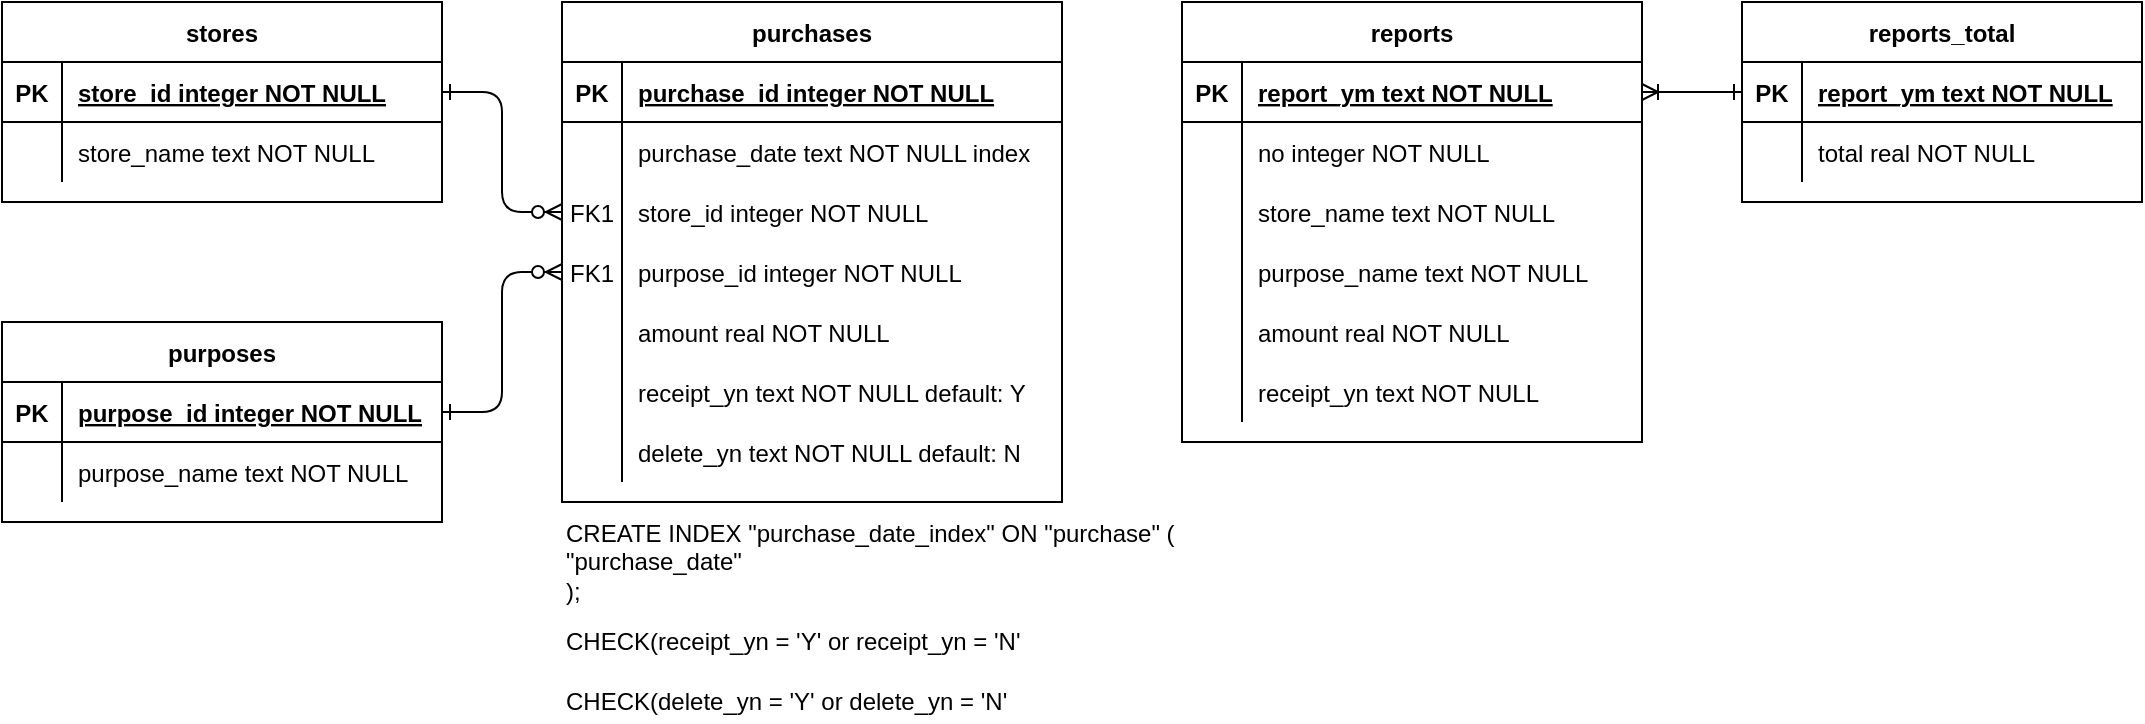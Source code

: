<mxfile version="13.9.8" type="device"><diagram id="R2lEEEUBdFMjLlhIrx00" name="Page-1"><mxGraphModel dx="1185" dy="662" grid="1" gridSize="10" guides="1" tooltips="1" connect="1" arrows="1" fold="1" page="1" pageScale="1" pageWidth="1100" pageHeight="850" math="0" shadow="0" extFonts="Permanent Marker^https://fonts.googleapis.com/css?family=Permanent+Marker"><root><mxCell id="0"/><mxCell id="1" parent="0"/><mxCell id="C-vyLk0tnHw3VtMMgP7b-1" value="" style="edgeStyle=entityRelationEdgeStyle;endArrow=ERzeroToMany;startArrow=ERone;endFill=1;startFill=0;entryX=0;entryY=0.5;entryDx=0;entryDy=0;" parent="1" source="C-vyLk0tnHw3VtMMgP7b-24" target="1ZSfAb7WVcc5bLoAOpzN-8" edge="1"><mxGeometry width="100" height="100" relative="1" as="geometry"><mxPoint x="200" y="710" as="sourcePoint"/><mxPoint x="350" y="185" as="targetPoint"/></mxGeometry></mxCell><mxCell id="C-vyLk0tnHw3VtMMgP7b-2" value="purchases" style="shape=table;startSize=30;container=1;collapsible=1;childLayout=tableLayout;fixedRows=1;rowLines=0;fontStyle=1;align=center;resizeLast=1;" parent="1" vertex="1"><mxGeometry x="290" y="110" width="250" height="250" as="geometry"/></mxCell><mxCell id="C-vyLk0tnHw3VtMMgP7b-3" value="" style="shape=partialRectangle;collapsible=0;dropTarget=0;pointerEvents=0;fillColor=none;points=[[0,0.5],[1,0.5]];portConstraint=eastwest;top=0;left=0;right=0;bottom=1;" parent="C-vyLk0tnHw3VtMMgP7b-2" vertex="1"><mxGeometry y="30" width="250" height="30" as="geometry"/></mxCell><mxCell id="C-vyLk0tnHw3VtMMgP7b-4" value="PK" style="shape=partialRectangle;overflow=hidden;connectable=0;fillColor=none;top=0;left=0;bottom=0;right=0;fontStyle=1;" parent="C-vyLk0tnHw3VtMMgP7b-3" vertex="1"><mxGeometry width="30" height="30" as="geometry"/></mxCell><mxCell id="C-vyLk0tnHw3VtMMgP7b-5" value="purchase_id integer NOT NULL " style="shape=partialRectangle;overflow=hidden;connectable=0;fillColor=none;top=0;left=0;bottom=0;right=0;align=left;spacingLeft=6;fontStyle=5;" parent="C-vyLk0tnHw3VtMMgP7b-3" vertex="1"><mxGeometry x="30" width="220" height="30" as="geometry"/></mxCell><mxCell id="C-vyLk0tnHw3VtMMgP7b-9" value="" style="shape=partialRectangle;collapsible=0;dropTarget=0;pointerEvents=0;fillColor=none;points=[[0,0.5],[1,0.5]];portConstraint=eastwest;top=0;left=0;right=0;bottom=0;" parent="C-vyLk0tnHw3VtMMgP7b-2" vertex="1"><mxGeometry y="60" width="250" height="30" as="geometry"/></mxCell><mxCell id="C-vyLk0tnHw3VtMMgP7b-10" value="" style="shape=partialRectangle;overflow=hidden;connectable=0;fillColor=none;top=0;left=0;bottom=0;right=0;" parent="C-vyLk0tnHw3VtMMgP7b-9" vertex="1"><mxGeometry width="30" height="30" as="geometry"/></mxCell><mxCell id="C-vyLk0tnHw3VtMMgP7b-11" value="purchase_date text NOT NULL index" style="shape=partialRectangle;overflow=hidden;connectable=0;fillColor=none;top=0;left=0;bottom=0;right=0;align=left;spacingLeft=6;" parent="C-vyLk0tnHw3VtMMgP7b-9" vertex="1"><mxGeometry x="30" width="220" height="30" as="geometry"/></mxCell><mxCell id="1ZSfAb7WVcc5bLoAOpzN-8" value="" style="shape=partialRectangle;collapsible=0;dropTarget=0;pointerEvents=0;fillColor=none;points=[[0,0.5],[1,0.5]];portConstraint=eastwest;top=0;left=0;right=0;bottom=0;" vertex="1" parent="C-vyLk0tnHw3VtMMgP7b-2"><mxGeometry y="90" width="250" height="30" as="geometry"/></mxCell><mxCell id="1ZSfAb7WVcc5bLoAOpzN-9" value="FK1" style="shape=partialRectangle;overflow=hidden;connectable=0;fillColor=none;top=0;left=0;bottom=0;right=0;" vertex="1" parent="1ZSfAb7WVcc5bLoAOpzN-8"><mxGeometry width="30" height="30" as="geometry"/></mxCell><mxCell id="1ZSfAb7WVcc5bLoAOpzN-10" value="store_id integer NOT NULL" style="shape=partialRectangle;overflow=hidden;connectable=0;fillColor=none;top=0;left=0;bottom=0;right=0;align=left;spacingLeft=6;" vertex="1" parent="1ZSfAb7WVcc5bLoAOpzN-8"><mxGeometry x="30" width="220" height="30" as="geometry"/></mxCell><mxCell id="1ZSfAb7WVcc5bLoAOpzN-11" value="" style="shape=partialRectangle;collapsible=0;dropTarget=0;pointerEvents=0;fillColor=none;points=[[0,0.5],[1,0.5]];portConstraint=eastwest;top=0;left=0;right=0;bottom=0;" vertex="1" parent="C-vyLk0tnHw3VtMMgP7b-2"><mxGeometry y="120" width="250" height="30" as="geometry"/></mxCell><mxCell id="1ZSfAb7WVcc5bLoAOpzN-12" value="FK1" style="shape=partialRectangle;overflow=hidden;connectable=0;fillColor=none;top=0;left=0;bottom=0;right=0;" vertex="1" parent="1ZSfAb7WVcc5bLoAOpzN-11"><mxGeometry width="30" height="30" as="geometry"/></mxCell><mxCell id="1ZSfAb7WVcc5bLoAOpzN-13" value="purpose_id integer NOT NULL" style="shape=partialRectangle;overflow=hidden;connectable=0;fillColor=none;top=0;left=0;bottom=0;right=0;align=left;spacingLeft=6;" vertex="1" parent="1ZSfAb7WVcc5bLoAOpzN-11"><mxGeometry x="30" width="220" height="30" as="geometry"/></mxCell><mxCell id="1ZSfAb7WVcc5bLoAOpzN-15" value="" style="shape=partialRectangle;collapsible=0;dropTarget=0;pointerEvents=0;fillColor=none;points=[[0,0.5],[1,0.5]];portConstraint=eastwest;top=0;left=0;right=0;bottom=0;" vertex="1" parent="C-vyLk0tnHw3VtMMgP7b-2"><mxGeometry y="150" width="250" height="30" as="geometry"/></mxCell><mxCell id="1ZSfAb7WVcc5bLoAOpzN-16" value="" style="shape=partialRectangle;overflow=hidden;connectable=0;fillColor=none;top=0;left=0;bottom=0;right=0;" vertex="1" parent="1ZSfAb7WVcc5bLoAOpzN-15"><mxGeometry width="30" height="30" as="geometry"/></mxCell><mxCell id="1ZSfAb7WVcc5bLoAOpzN-17" value="amount real NOT NULL" style="shape=partialRectangle;overflow=hidden;connectable=0;fillColor=none;top=0;left=0;bottom=0;right=0;align=left;spacingLeft=6;" vertex="1" parent="1ZSfAb7WVcc5bLoAOpzN-15"><mxGeometry x="30" width="220" height="30" as="geometry"/></mxCell><mxCell id="1ZSfAb7WVcc5bLoAOpzN-18" value="" style="shape=partialRectangle;collapsible=0;dropTarget=0;pointerEvents=0;fillColor=none;points=[[0,0.5],[1,0.5]];portConstraint=eastwest;top=0;left=0;right=0;bottom=0;" vertex="1" parent="C-vyLk0tnHw3VtMMgP7b-2"><mxGeometry y="180" width="250" height="30" as="geometry"/></mxCell><mxCell id="1ZSfAb7WVcc5bLoAOpzN-19" value="" style="shape=partialRectangle;overflow=hidden;connectable=0;fillColor=none;top=0;left=0;bottom=0;right=0;" vertex="1" parent="1ZSfAb7WVcc5bLoAOpzN-18"><mxGeometry width="30" height="30" as="geometry"/></mxCell><mxCell id="1ZSfAb7WVcc5bLoAOpzN-20" value="receipt_yn text NOT NULL default: Y" style="shape=partialRectangle;overflow=hidden;connectable=0;fillColor=none;top=0;left=0;bottom=0;right=0;align=left;spacingLeft=6;" vertex="1" parent="1ZSfAb7WVcc5bLoAOpzN-18"><mxGeometry x="30" width="220" height="30" as="geometry"/></mxCell><mxCell id="1ZSfAb7WVcc5bLoAOpzN-40" value="" style="shape=partialRectangle;collapsible=0;dropTarget=0;pointerEvents=0;fillColor=none;points=[[0,0.5],[1,0.5]];portConstraint=eastwest;top=0;left=0;right=0;bottom=0;" vertex="1" parent="C-vyLk0tnHw3VtMMgP7b-2"><mxGeometry y="210" width="250" height="30" as="geometry"/></mxCell><mxCell id="1ZSfAb7WVcc5bLoAOpzN-41" value="" style="shape=partialRectangle;overflow=hidden;connectable=0;fillColor=none;top=0;left=0;bottom=0;right=0;" vertex="1" parent="1ZSfAb7WVcc5bLoAOpzN-40"><mxGeometry width="30" height="30" as="geometry"/></mxCell><mxCell id="1ZSfAb7WVcc5bLoAOpzN-42" value="delete_yn text NOT NULL default: N" style="shape=partialRectangle;overflow=hidden;connectable=0;fillColor=none;top=0;left=0;bottom=0;right=0;align=left;spacingLeft=6;" vertex="1" parent="1ZSfAb7WVcc5bLoAOpzN-40"><mxGeometry x="30" width="220" height="30" as="geometry"/></mxCell><mxCell id="C-vyLk0tnHw3VtMMgP7b-23" value="stores" style="shape=table;startSize=30;container=1;collapsible=1;childLayout=tableLayout;fixedRows=1;rowLines=0;fontStyle=1;align=center;resizeLast=1;" parent="1" vertex="1"><mxGeometry x="10" y="110" width="220" height="100" as="geometry"><mxRectangle x="120" y="120" width="100" height="30" as="alternateBounds"/></mxGeometry></mxCell><mxCell id="C-vyLk0tnHw3VtMMgP7b-24" value="" style="shape=partialRectangle;collapsible=0;dropTarget=0;pointerEvents=0;fillColor=none;points=[[0,0.5],[1,0.5]];portConstraint=eastwest;top=0;left=0;right=0;bottom=1;" parent="C-vyLk0tnHw3VtMMgP7b-23" vertex="1"><mxGeometry y="30" width="220" height="30" as="geometry"/></mxCell><mxCell id="C-vyLk0tnHw3VtMMgP7b-25" value="PK" style="shape=partialRectangle;overflow=hidden;connectable=0;fillColor=none;top=0;left=0;bottom=0;right=0;fontStyle=1;" parent="C-vyLk0tnHw3VtMMgP7b-24" vertex="1"><mxGeometry width="30" height="30" as="geometry"/></mxCell><mxCell id="C-vyLk0tnHw3VtMMgP7b-26" value="store_id integer NOT NULL " style="shape=partialRectangle;overflow=hidden;connectable=0;fillColor=none;top=0;left=0;bottom=0;right=0;align=left;spacingLeft=6;fontStyle=5;" parent="C-vyLk0tnHw3VtMMgP7b-24" vertex="1"><mxGeometry x="30" width="190" height="30" as="geometry"/></mxCell><mxCell id="C-vyLk0tnHw3VtMMgP7b-27" value="" style="shape=partialRectangle;collapsible=0;dropTarget=0;pointerEvents=0;fillColor=none;points=[[0,0.5],[1,0.5]];portConstraint=eastwest;top=0;left=0;right=0;bottom=0;" parent="C-vyLk0tnHw3VtMMgP7b-23" vertex="1"><mxGeometry y="60" width="220" height="30" as="geometry"/></mxCell><mxCell id="C-vyLk0tnHw3VtMMgP7b-28" value="" style="shape=partialRectangle;overflow=hidden;connectable=0;fillColor=none;top=0;left=0;bottom=0;right=0;" parent="C-vyLk0tnHw3VtMMgP7b-27" vertex="1"><mxGeometry width="30" height="30" as="geometry"/></mxCell><mxCell id="C-vyLk0tnHw3VtMMgP7b-29" value="store_name text NOT NULL" style="shape=partialRectangle;overflow=hidden;connectable=0;fillColor=none;top=0;left=0;bottom=0;right=0;align=left;spacingLeft=6;" parent="C-vyLk0tnHw3VtMMgP7b-27" vertex="1"><mxGeometry x="30" width="190" height="30" as="geometry"/></mxCell><mxCell id="1ZSfAb7WVcc5bLoAOpzN-1" value="purposes" style="shape=table;startSize=30;container=1;collapsible=1;childLayout=tableLayout;fixedRows=1;rowLines=0;fontStyle=1;align=center;resizeLast=1;" vertex="1" parent="1"><mxGeometry x="10" y="270" width="220" height="100" as="geometry"><mxRectangle x="120" y="120" width="100" height="30" as="alternateBounds"/></mxGeometry></mxCell><mxCell id="1ZSfAb7WVcc5bLoAOpzN-2" value="" style="shape=partialRectangle;collapsible=0;dropTarget=0;pointerEvents=0;fillColor=none;points=[[0,0.5],[1,0.5]];portConstraint=eastwest;top=0;left=0;right=0;bottom=1;" vertex="1" parent="1ZSfAb7WVcc5bLoAOpzN-1"><mxGeometry y="30" width="220" height="30" as="geometry"/></mxCell><mxCell id="1ZSfAb7WVcc5bLoAOpzN-3" value="PK" style="shape=partialRectangle;overflow=hidden;connectable=0;fillColor=none;top=0;left=0;bottom=0;right=0;fontStyle=1;" vertex="1" parent="1ZSfAb7WVcc5bLoAOpzN-2"><mxGeometry width="30" height="30" as="geometry"/></mxCell><mxCell id="1ZSfAb7WVcc5bLoAOpzN-4" value="purpose_id integer NOT NULL " style="shape=partialRectangle;overflow=hidden;connectable=0;fillColor=none;top=0;left=0;bottom=0;right=0;align=left;spacingLeft=6;fontStyle=5;" vertex="1" parent="1ZSfAb7WVcc5bLoAOpzN-2"><mxGeometry x="30" width="190" height="30" as="geometry"/></mxCell><mxCell id="1ZSfAb7WVcc5bLoAOpzN-5" value="" style="shape=partialRectangle;collapsible=0;dropTarget=0;pointerEvents=0;fillColor=none;points=[[0,0.5],[1,0.5]];portConstraint=eastwest;top=0;left=0;right=0;bottom=0;" vertex="1" parent="1ZSfAb7WVcc5bLoAOpzN-1"><mxGeometry y="60" width="220" height="30" as="geometry"/></mxCell><mxCell id="1ZSfAb7WVcc5bLoAOpzN-6" value="" style="shape=partialRectangle;overflow=hidden;connectable=0;fillColor=none;top=0;left=0;bottom=0;right=0;" vertex="1" parent="1ZSfAb7WVcc5bLoAOpzN-5"><mxGeometry width="30" height="30" as="geometry"/></mxCell><mxCell id="1ZSfAb7WVcc5bLoAOpzN-7" value="purpose_name text NOT NULL" style="shape=partialRectangle;overflow=hidden;connectable=0;fillColor=none;top=0;left=0;bottom=0;right=0;align=left;spacingLeft=6;" vertex="1" parent="1ZSfAb7WVcc5bLoAOpzN-5"><mxGeometry x="30" width="190" height="30" as="geometry"/></mxCell><mxCell id="1ZSfAb7WVcc5bLoAOpzN-14" value="" style="edgeStyle=entityRelationEdgeStyle;endArrow=ERzeroToMany;startArrow=ERone;endFill=1;startFill=0;entryX=0;entryY=0.5;entryDx=0;entryDy=0;exitX=1;exitY=0.5;exitDx=0;exitDy=0;" edge="1" parent="1" source="1ZSfAb7WVcc5bLoAOpzN-2" target="1ZSfAb7WVcc5bLoAOpzN-11"><mxGeometry width="100" height="100" relative="1" as="geometry"><mxPoint x="240" y="165" as="sourcePoint"/><mxPoint x="360" y="225" as="targetPoint"/></mxGeometry></mxCell><mxCell id="1ZSfAb7WVcc5bLoAOpzN-43" value="CHECK(receipt_yn = 'Y' or receipt_yn = 'N'" style="text;html=1;strokeColor=none;fillColor=none;align=left;verticalAlign=middle;whiteSpace=wrap;rounded=0;" vertex="1" parent="1"><mxGeometry x="290" y="420" width="310" height="20" as="geometry"/></mxCell><mxCell id="1ZSfAb7WVcc5bLoAOpzN-44" value="&lt;div&gt;CREATE INDEX &quot;purchase_date_index&quot; ON &quot;purchase&quot; (&lt;/div&gt;&lt;div&gt;&lt;span&gt;&#9;&lt;/span&gt;&quot;purchase_date&quot;&lt;/div&gt;&lt;div&gt;);&lt;/div&gt;" style="text;html=1;strokeColor=none;fillColor=none;align=left;verticalAlign=middle;whiteSpace=wrap;rounded=0;" vertex="1" parent="1"><mxGeometry x="290" y="380" width="360" height="20" as="geometry"/></mxCell><mxCell id="1ZSfAb7WVcc5bLoAOpzN-45" value="CHECK(delete_yn = 'Y' or delete_yn = 'N'" style="text;html=1;strokeColor=none;fillColor=none;align=left;verticalAlign=middle;whiteSpace=wrap;rounded=0;" vertex="1" parent="1"><mxGeometry x="290" y="450" width="310" height="20" as="geometry"/></mxCell><mxCell id="1ZSfAb7WVcc5bLoAOpzN-46" value="reports" style="shape=table;startSize=30;container=1;collapsible=1;childLayout=tableLayout;fixedRows=1;rowLines=0;fontStyle=1;align=center;resizeLast=1;" vertex="1" parent="1"><mxGeometry x="600" y="110" width="230" height="220" as="geometry"/></mxCell><mxCell id="1ZSfAb7WVcc5bLoAOpzN-47" value="" style="shape=partialRectangle;collapsible=0;dropTarget=0;pointerEvents=0;fillColor=none;points=[[0,0.5],[1,0.5]];portConstraint=eastwest;top=0;left=0;right=0;bottom=1;" vertex="1" parent="1ZSfAb7WVcc5bLoAOpzN-46"><mxGeometry y="30" width="230" height="30" as="geometry"/></mxCell><mxCell id="1ZSfAb7WVcc5bLoAOpzN-48" value="PK" style="shape=partialRectangle;overflow=hidden;connectable=0;fillColor=none;top=0;left=0;bottom=0;right=0;fontStyle=1;" vertex="1" parent="1ZSfAb7WVcc5bLoAOpzN-47"><mxGeometry width="30" height="30" as="geometry"/></mxCell><mxCell id="1ZSfAb7WVcc5bLoAOpzN-49" value="report_ym text NOT NULL " style="shape=partialRectangle;overflow=hidden;connectable=0;fillColor=none;top=0;left=0;bottom=0;right=0;align=left;spacingLeft=6;fontStyle=5;" vertex="1" parent="1ZSfAb7WVcc5bLoAOpzN-47"><mxGeometry x="30" width="200" height="30" as="geometry"/></mxCell><mxCell id="1ZSfAb7WVcc5bLoAOpzN-50" value="" style="shape=partialRectangle;collapsible=0;dropTarget=0;pointerEvents=0;fillColor=none;points=[[0,0.5],[1,0.5]];portConstraint=eastwest;top=0;left=0;right=0;bottom=0;" vertex="1" parent="1ZSfAb7WVcc5bLoAOpzN-46"><mxGeometry y="60" width="230" height="30" as="geometry"/></mxCell><mxCell id="1ZSfAb7WVcc5bLoAOpzN-51" value="" style="shape=partialRectangle;overflow=hidden;connectable=0;fillColor=none;top=0;left=0;bottom=0;right=0;" vertex="1" parent="1ZSfAb7WVcc5bLoAOpzN-50"><mxGeometry width="30" height="30" as="geometry"/></mxCell><mxCell id="1ZSfAb7WVcc5bLoAOpzN-52" value="no integer NOT NULL" style="shape=partialRectangle;overflow=hidden;connectable=0;fillColor=none;top=0;left=0;bottom=0;right=0;align=left;spacingLeft=6;" vertex="1" parent="1ZSfAb7WVcc5bLoAOpzN-50"><mxGeometry x="30" width="200" height="30" as="geometry"/></mxCell><mxCell id="1ZSfAb7WVcc5bLoAOpzN-53" value="" style="shape=partialRectangle;collapsible=0;dropTarget=0;pointerEvents=0;fillColor=none;points=[[0,0.5],[1,0.5]];portConstraint=eastwest;top=0;left=0;right=0;bottom=0;" vertex="1" parent="1ZSfAb7WVcc5bLoAOpzN-46"><mxGeometry y="90" width="230" height="30" as="geometry"/></mxCell><mxCell id="1ZSfAb7WVcc5bLoAOpzN-54" value="" style="shape=partialRectangle;overflow=hidden;connectable=0;fillColor=none;top=0;left=0;bottom=0;right=0;" vertex="1" parent="1ZSfAb7WVcc5bLoAOpzN-53"><mxGeometry width="30" height="30" as="geometry"/></mxCell><mxCell id="1ZSfAb7WVcc5bLoAOpzN-55" value="store_name text NOT NULL" style="shape=partialRectangle;overflow=hidden;connectable=0;fillColor=none;top=0;left=0;bottom=0;right=0;align=left;spacingLeft=6;" vertex="1" parent="1ZSfAb7WVcc5bLoAOpzN-53"><mxGeometry x="30" width="200" height="30" as="geometry"/></mxCell><mxCell id="1ZSfAb7WVcc5bLoAOpzN-56" value="" style="shape=partialRectangle;collapsible=0;dropTarget=0;pointerEvents=0;fillColor=none;points=[[0,0.5],[1,0.5]];portConstraint=eastwest;top=0;left=0;right=0;bottom=0;" vertex="1" parent="1ZSfAb7WVcc5bLoAOpzN-46"><mxGeometry y="120" width="230" height="30" as="geometry"/></mxCell><mxCell id="1ZSfAb7WVcc5bLoAOpzN-57" value="" style="shape=partialRectangle;overflow=hidden;connectable=0;fillColor=none;top=0;left=0;bottom=0;right=0;" vertex="1" parent="1ZSfAb7WVcc5bLoAOpzN-56"><mxGeometry width="30" height="30" as="geometry"/></mxCell><mxCell id="1ZSfAb7WVcc5bLoAOpzN-58" value="purpose_name text NOT NULL" style="shape=partialRectangle;overflow=hidden;connectable=0;fillColor=none;top=0;left=0;bottom=0;right=0;align=left;spacingLeft=6;" vertex="1" parent="1ZSfAb7WVcc5bLoAOpzN-56"><mxGeometry x="30" width="200" height="30" as="geometry"/></mxCell><mxCell id="1ZSfAb7WVcc5bLoAOpzN-59" value="" style="shape=partialRectangle;collapsible=0;dropTarget=0;pointerEvents=0;fillColor=none;points=[[0,0.5],[1,0.5]];portConstraint=eastwest;top=0;left=0;right=0;bottom=0;" vertex="1" parent="1ZSfAb7WVcc5bLoAOpzN-46"><mxGeometry y="150" width="230" height="30" as="geometry"/></mxCell><mxCell id="1ZSfAb7WVcc5bLoAOpzN-60" value="" style="shape=partialRectangle;overflow=hidden;connectable=0;fillColor=none;top=0;left=0;bottom=0;right=0;" vertex="1" parent="1ZSfAb7WVcc5bLoAOpzN-59"><mxGeometry width="30" height="30" as="geometry"/></mxCell><mxCell id="1ZSfAb7WVcc5bLoAOpzN-61" value="amount real NOT NULL" style="shape=partialRectangle;overflow=hidden;connectable=0;fillColor=none;top=0;left=0;bottom=0;right=0;align=left;spacingLeft=6;" vertex="1" parent="1ZSfAb7WVcc5bLoAOpzN-59"><mxGeometry x="30" width="200" height="30" as="geometry"/></mxCell><mxCell id="1ZSfAb7WVcc5bLoAOpzN-62" value="" style="shape=partialRectangle;collapsible=0;dropTarget=0;pointerEvents=0;fillColor=none;points=[[0,0.5],[1,0.5]];portConstraint=eastwest;top=0;left=0;right=0;bottom=0;" vertex="1" parent="1ZSfAb7WVcc5bLoAOpzN-46"><mxGeometry y="180" width="230" height="30" as="geometry"/></mxCell><mxCell id="1ZSfAb7WVcc5bLoAOpzN-63" value="" style="shape=partialRectangle;overflow=hidden;connectable=0;fillColor=none;top=0;left=0;bottom=0;right=0;" vertex="1" parent="1ZSfAb7WVcc5bLoAOpzN-62"><mxGeometry width="30" height="30" as="geometry"/></mxCell><mxCell id="1ZSfAb7WVcc5bLoAOpzN-64" value="receipt_yn text NOT NULL" style="shape=partialRectangle;overflow=hidden;connectable=0;fillColor=none;top=0;left=0;bottom=0;right=0;align=left;spacingLeft=6;" vertex="1" parent="1ZSfAb7WVcc5bLoAOpzN-62"><mxGeometry x="30" width="200" height="30" as="geometry"/></mxCell><mxCell id="1ZSfAb7WVcc5bLoAOpzN-68" value="reports_total" style="shape=table;startSize=30;container=1;collapsible=1;childLayout=tableLayout;fixedRows=1;rowLines=0;fontStyle=1;align=center;resizeLast=1;" vertex="1" parent="1"><mxGeometry x="880" y="110" width="200" height="100" as="geometry"/></mxCell><mxCell id="1ZSfAb7WVcc5bLoAOpzN-69" value="" style="shape=partialRectangle;collapsible=0;dropTarget=0;pointerEvents=0;fillColor=none;points=[[0,0.5],[1,0.5]];portConstraint=eastwest;top=0;left=0;right=0;bottom=1;" vertex="1" parent="1ZSfAb7WVcc5bLoAOpzN-68"><mxGeometry y="30" width="200" height="30" as="geometry"/></mxCell><mxCell id="1ZSfAb7WVcc5bLoAOpzN-70" value="PK" style="shape=partialRectangle;overflow=hidden;connectable=0;fillColor=none;top=0;left=0;bottom=0;right=0;fontStyle=1;" vertex="1" parent="1ZSfAb7WVcc5bLoAOpzN-69"><mxGeometry width="30" height="30" as="geometry"/></mxCell><mxCell id="1ZSfAb7WVcc5bLoAOpzN-71" value="report_ym text NOT NULL " style="shape=partialRectangle;overflow=hidden;connectable=0;fillColor=none;top=0;left=0;bottom=0;right=0;align=left;spacingLeft=6;fontStyle=5;" vertex="1" parent="1ZSfAb7WVcc5bLoAOpzN-69"><mxGeometry x="30" width="170" height="30" as="geometry"/></mxCell><mxCell id="1ZSfAb7WVcc5bLoAOpzN-72" value="" style="shape=partialRectangle;collapsible=0;dropTarget=0;pointerEvents=0;fillColor=none;points=[[0,0.5],[1,0.5]];portConstraint=eastwest;top=0;left=0;right=0;bottom=0;" vertex="1" parent="1ZSfAb7WVcc5bLoAOpzN-68"><mxGeometry y="60" width="200" height="30" as="geometry"/></mxCell><mxCell id="1ZSfAb7WVcc5bLoAOpzN-73" value="" style="shape=partialRectangle;overflow=hidden;connectable=0;fillColor=none;top=0;left=0;bottom=0;right=0;" vertex="1" parent="1ZSfAb7WVcc5bLoAOpzN-72"><mxGeometry width="30" height="30" as="geometry"/></mxCell><mxCell id="1ZSfAb7WVcc5bLoAOpzN-74" value="total real NOT NULL" style="shape=partialRectangle;overflow=hidden;connectable=0;fillColor=none;top=0;left=0;bottom=0;right=0;align=left;spacingLeft=6;" vertex="1" parent="1ZSfAb7WVcc5bLoAOpzN-72"><mxGeometry x="30" width="170" height="30" as="geometry"/></mxCell><mxCell id="1ZSfAb7WVcc5bLoAOpzN-87" value="" style="edgeStyle=entityRelationEdgeStyle;fontSize=12;html=1;endArrow=ERoneToMany;startArrow=ERone;entryX=1;entryY=0.5;entryDx=0;entryDy=0;exitX=0;exitY=0.5;exitDx=0;exitDy=0;startFill=0;" edge="1" parent="1" source="1ZSfAb7WVcc5bLoAOpzN-69" target="1ZSfAb7WVcc5bLoAOpzN-47"><mxGeometry width="100" height="100" relative="1" as="geometry"><mxPoint x="860" y="210" as="sourcePoint"/><mxPoint x="960" y="110" as="targetPoint"/></mxGeometry></mxCell></root></mxGraphModel></diagram></mxfile>